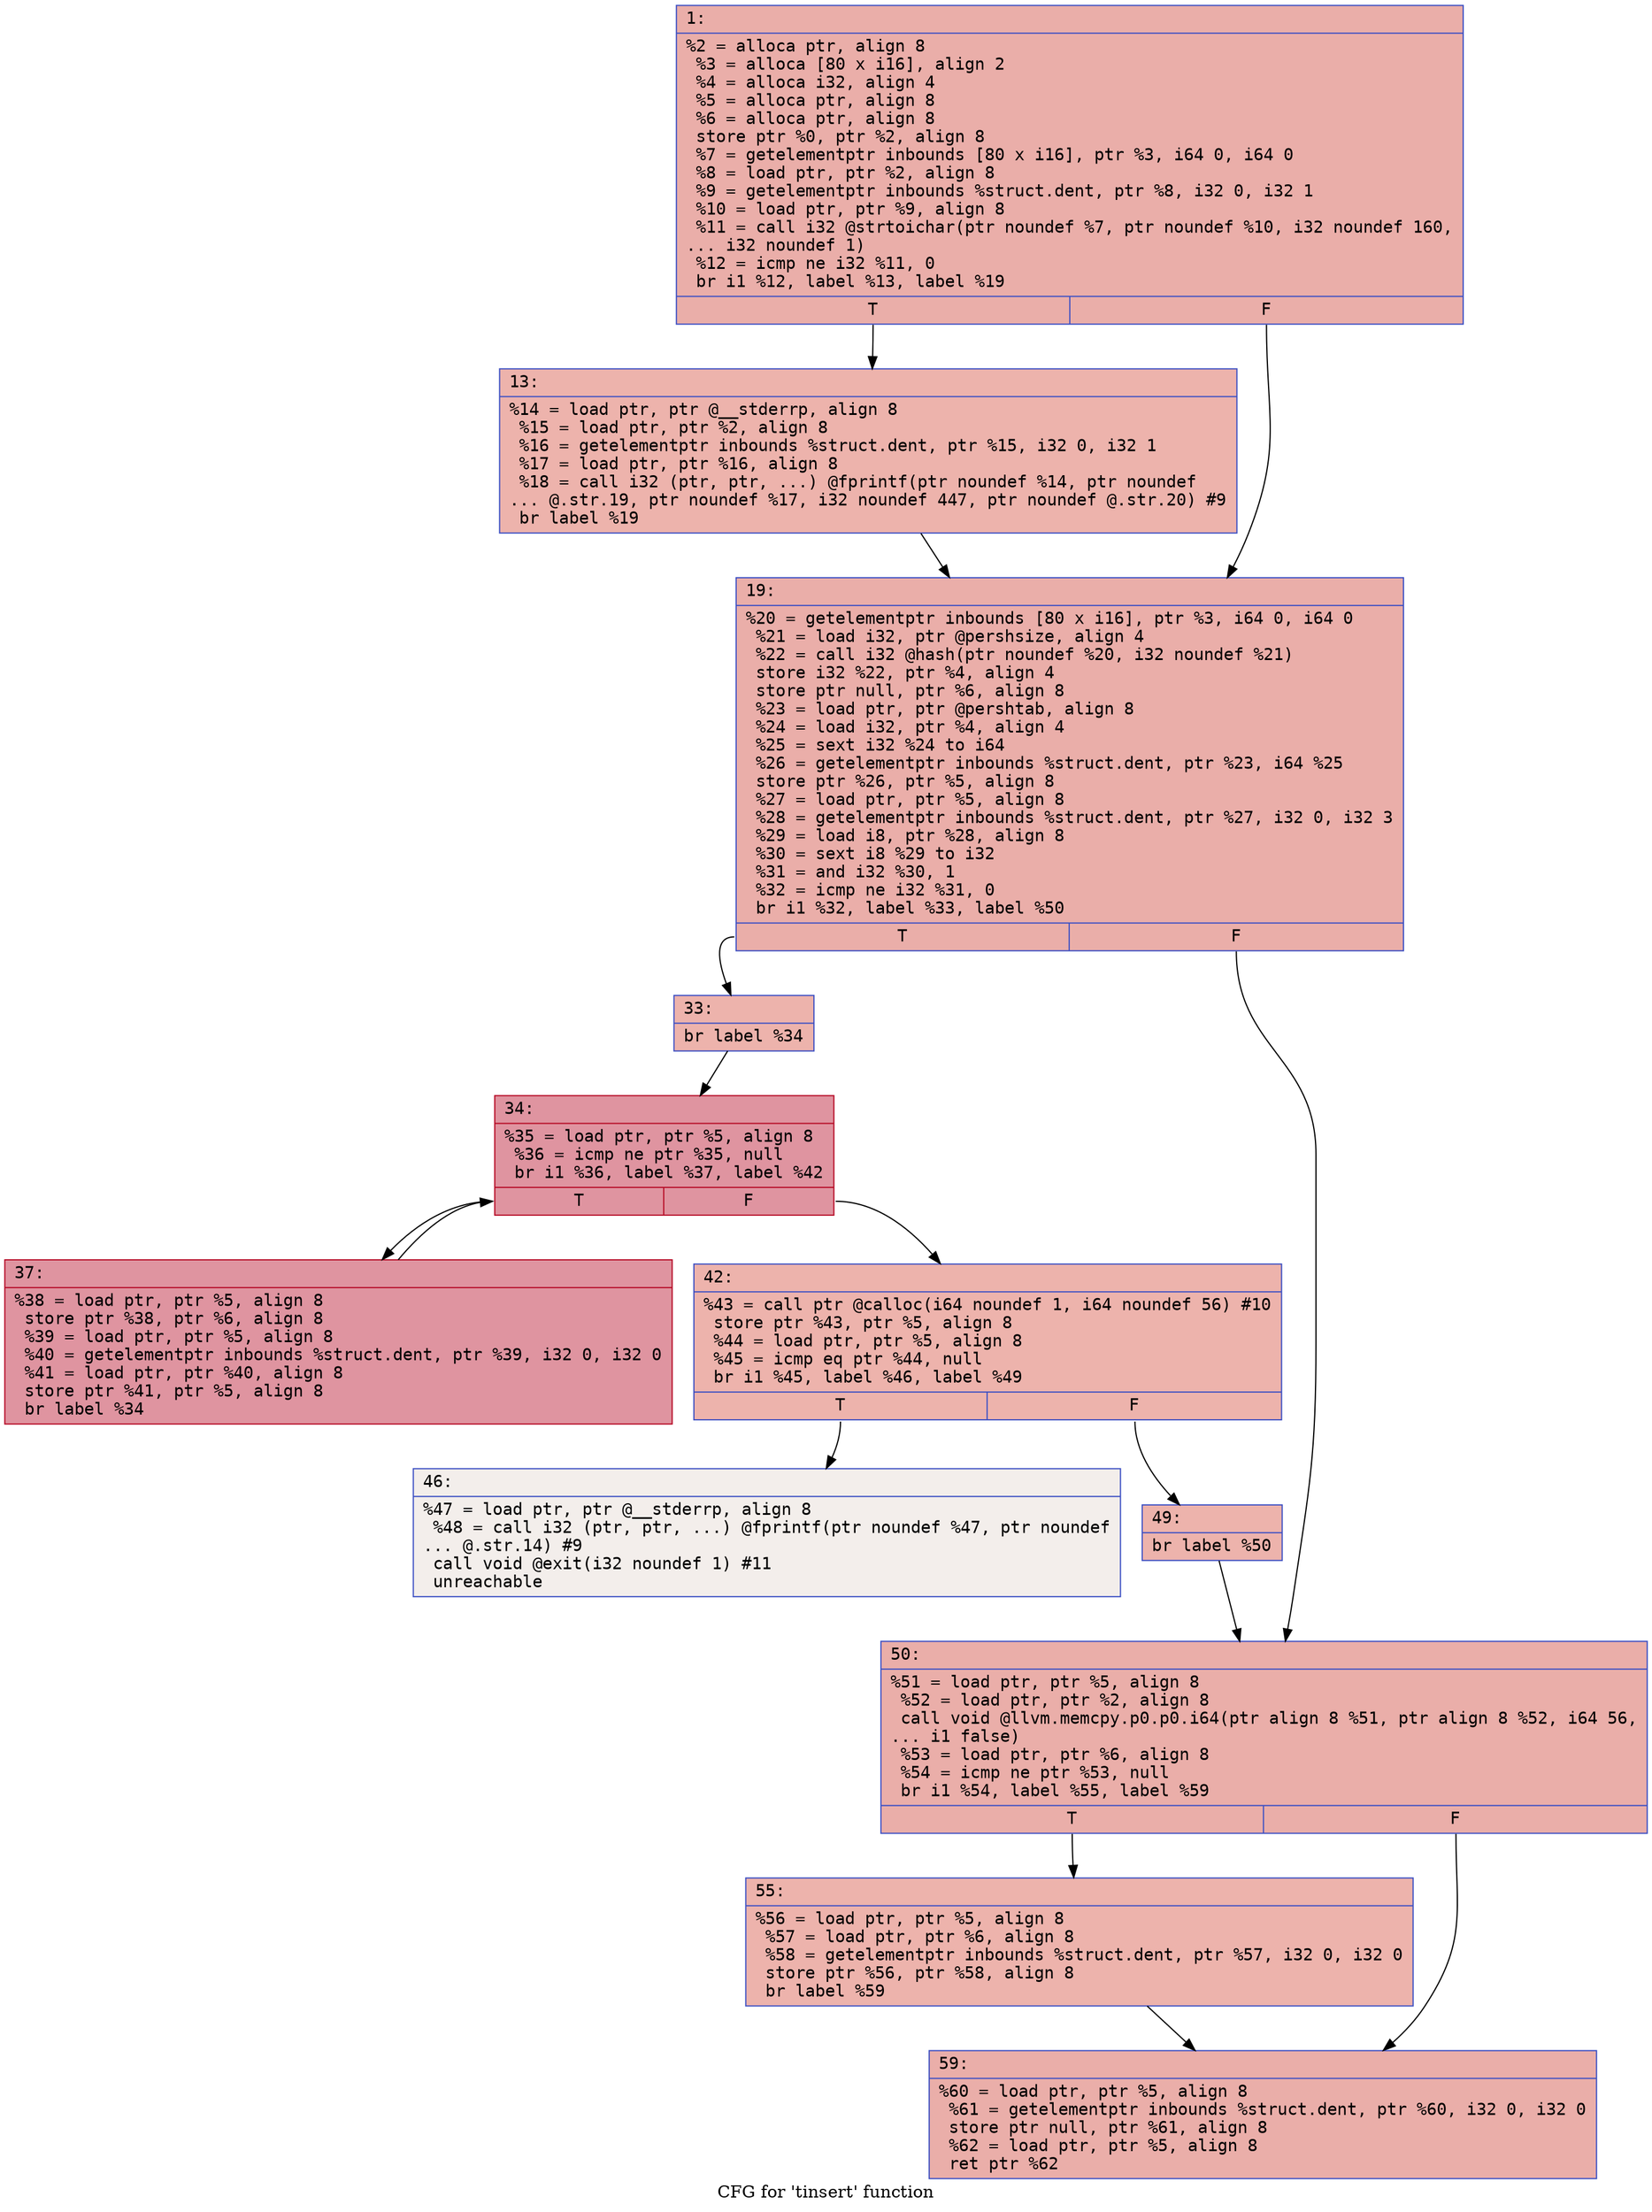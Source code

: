 digraph "CFG for 'tinsert' function" {
	label="CFG for 'tinsert' function";

	Node0x6000013be5d0 [shape=record,color="#3d50c3ff", style=filled, fillcolor="#d0473d70" fontname="Courier",label="{1:\l|  %2 = alloca ptr, align 8\l  %3 = alloca [80 x i16], align 2\l  %4 = alloca i32, align 4\l  %5 = alloca ptr, align 8\l  %6 = alloca ptr, align 8\l  store ptr %0, ptr %2, align 8\l  %7 = getelementptr inbounds [80 x i16], ptr %3, i64 0, i64 0\l  %8 = load ptr, ptr %2, align 8\l  %9 = getelementptr inbounds %struct.dent, ptr %8, i32 0, i32 1\l  %10 = load ptr, ptr %9, align 8\l  %11 = call i32 @strtoichar(ptr noundef %7, ptr noundef %10, i32 noundef 160,\l... i32 noundef 1)\l  %12 = icmp ne i32 %11, 0\l  br i1 %12, label %13, label %19\l|{<s0>T|<s1>F}}"];
	Node0x6000013be5d0:s0 -> Node0x6000013be620[tooltip="1 -> 13\nProbability 62.50%" ];
	Node0x6000013be5d0:s1 -> Node0x6000013be670[tooltip="1 -> 19\nProbability 37.50%" ];
	Node0x6000013be620 [shape=record,color="#3d50c3ff", style=filled, fillcolor="#d6524470" fontname="Courier",label="{13:\l|  %14 = load ptr, ptr @__stderrp, align 8\l  %15 = load ptr, ptr %2, align 8\l  %16 = getelementptr inbounds %struct.dent, ptr %15, i32 0, i32 1\l  %17 = load ptr, ptr %16, align 8\l  %18 = call i32 (ptr, ptr, ...) @fprintf(ptr noundef %14, ptr noundef\l... @.str.19, ptr noundef %17, i32 noundef 447, ptr noundef @.str.20) #9\l  br label %19\l}"];
	Node0x6000013be620 -> Node0x6000013be670[tooltip="13 -> 19\nProbability 100.00%" ];
	Node0x6000013be670 [shape=record,color="#3d50c3ff", style=filled, fillcolor="#d0473d70" fontname="Courier",label="{19:\l|  %20 = getelementptr inbounds [80 x i16], ptr %3, i64 0, i64 0\l  %21 = load i32, ptr @pershsize, align 4\l  %22 = call i32 @hash(ptr noundef %20, i32 noundef %21)\l  store i32 %22, ptr %4, align 4\l  store ptr null, ptr %6, align 8\l  %23 = load ptr, ptr @pershtab, align 8\l  %24 = load i32, ptr %4, align 4\l  %25 = sext i32 %24 to i64\l  %26 = getelementptr inbounds %struct.dent, ptr %23, i64 %25\l  store ptr %26, ptr %5, align 8\l  %27 = load ptr, ptr %5, align 8\l  %28 = getelementptr inbounds %struct.dent, ptr %27, i32 0, i32 3\l  %29 = load i8, ptr %28, align 8\l  %30 = sext i8 %29 to i32\l  %31 = and i32 %30, 1\l  %32 = icmp ne i32 %31, 0\l  br i1 %32, label %33, label %50\l|{<s0>T|<s1>F}}"];
	Node0x6000013be670:s0 -> Node0x6000013be6c0[tooltip="19 -> 33\nProbability 50.00%" ];
	Node0x6000013be670:s1 -> Node0x6000013be8a0[tooltip="19 -> 50\nProbability 50.00%" ];
	Node0x6000013be6c0 [shape=record,color="#3d50c3ff", style=filled, fillcolor="#d6524470" fontname="Courier",label="{33:\l|  br label %34\l}"];
	Node0x6000013be6c0 -> Node0x6000013be710[tooltip="33 -> 34\nProbability 100.00%" ];
	Node0x6000013be710 [shape=record,color="#b70d28ff", style=filled, fillcolor="#b70d2870" fontname="Courier",label="{34:\l|  %35 = load ptr, ptr %5, align 8\l  %36 = icmp ne ptr %35, null\l  br i1 %36, label %37, label %42\l|{<s0>T|<s1>F}}"];
	Node0x6000013be710:s0 -> Node0x6000013be760[tooltip="34 -> 37\nProbability 96.88%" ];
	Node0x6000013be710:s1 -> Node0x6000013be7b0[tooltip="34 -> 42\nProbability 3.12%" ];
	Node0x6000013be760 [shape=record,color="#b70d28ff", style=filled, fillcolor="#b70d2870" fontname="Courier",label="{37:\l|  %38 = load ptr, ptr %5, align 8\l  store ptr %38, ptr %6, align 8\l  %39 = load ptr, ptr %5, align 8\l  %40 = getelementptr inbounds %struct.dent, ptr %39, i32 0, i32 0\l  %41 = load ptr, ptr %40, align 8\l  store ptr %41, ptr %5, align 8\l  br label %34\l}"];
	Node0x6000013be760 -> Node0x6000013be710[tooltip="37 -> 34\nProbability 100.00%" ];
	Node0x6000013be7b0 [shape=record,color="#3d50c3ff", style=filled, fillcolor="#d6524470" fontname="Courier",label="{42:\l|  %43 = call ptr @calloc(i64 noundef 1, i64 noundef 56) #10\l  store ptr %43, ptr %5, align 8\l  %44 = load ptr, ptr %5, align 8\l  %45 = icmp eq ptr %44, null\l  br i1 %45, label %46, label %49\l|{<s0>T|<s1>F}}"];
	Node0x6000013be7b0:s0 -> Node0x6000013be800[tooltip="42 -> 46\nProbability 0.00%" ];
	Node0x6000013be7b0:s1 -> Node0x6000013be850[tooltip="42 -> 49\nProbability 100.00%" ];
	Node0x6000013be800 [shape=record,color="#3d50c3ff", style=filled, fillcolor="#e5d8d170" fontname="Courier",label="{46:\l|  %47 = load ptr, ptr @__stderrp, align 8\l  %48 = call i32 (ptr, ptr, ...) @fprintf(ptr noundef %47, ptr noundef\l... @.str.14) #9\l  call void @exit(i32 noundef 1) #11\l  unreachable\l}"];
	Node0x6000013be850 [shape=record,color="#3d50c3ff", style=filled, fillcolor="#d6524470" fontname="Courier",label="{49:\l|  br label %50\l}"];
	Node0x6000013be850 -> Node0x6000013be8a0[tooltip="49 -> 50\nProbability 100.00%" ];
	Node0x6000013be8a0 [shape=record,color="#3d50c3ff", style=filled, fillcolor="#d0473d70" fontname="Courier",label="{50:\l|  %51 = load ptr, ptr %5, align 8\l  %52 = load ptr, ptr %2, align 8\l  call void @llvm.memcpy.p0.p0.i64(ptr align 8 %51, ptr align 8 %52, i64 56,\l... i1 false)\l  %53 = load ptr, ptr %6, align 8\l  %54 = icmp ne ptr %53, null\l  br i1 %54, label %55, label %59\l|{<s0>T|<s1>F}}"];
	Node0x6000013be8a0:s0 -> Node0x6000013be8f0[tooltip="50 -> 55\nProbability 62.50%" ];
	Node0x6000013be8a0:s1 -> Node0x6000013be940[tooltip="50 -> 59\nProbability 37.50%" ];
	Node0x6000013be8f0 [shape=record,color="#3d50c3ff", style=filled, fillcolor="#d6524470" fontname="Courier",label="{55:\l|  %56 = load ptr, ptr %5, align 8\l  %57 = load ptr, ptr %6, align 8\l  %58 = getelementptr inbounds %struct.dent, ptr %57, i32 0, i32 0\l  store ptr %56, ptr %58, align 8\l  br label %59\l}"];
	Node0x6000013be8f0 -> Node0x6000013be940[tooltip="55 -> 59\nProbability 100.00%" ];
	Node0x6000013be940 [shape=record,color="#3d50c3ff", style=filled, fillcolor="#d0473d70" fontname="Courier",label="{59:\l|  %60 = load ptr, ptr %5, align 8\l  %61 = getelementptr inbounds %struct.dent, ptr %60, i32 0, i32 0\l  store ptr null, ptr %61, align 8\l  %62 = load ptr, ptr %5, align 8\l  ret ptr %62\l}"];
}
